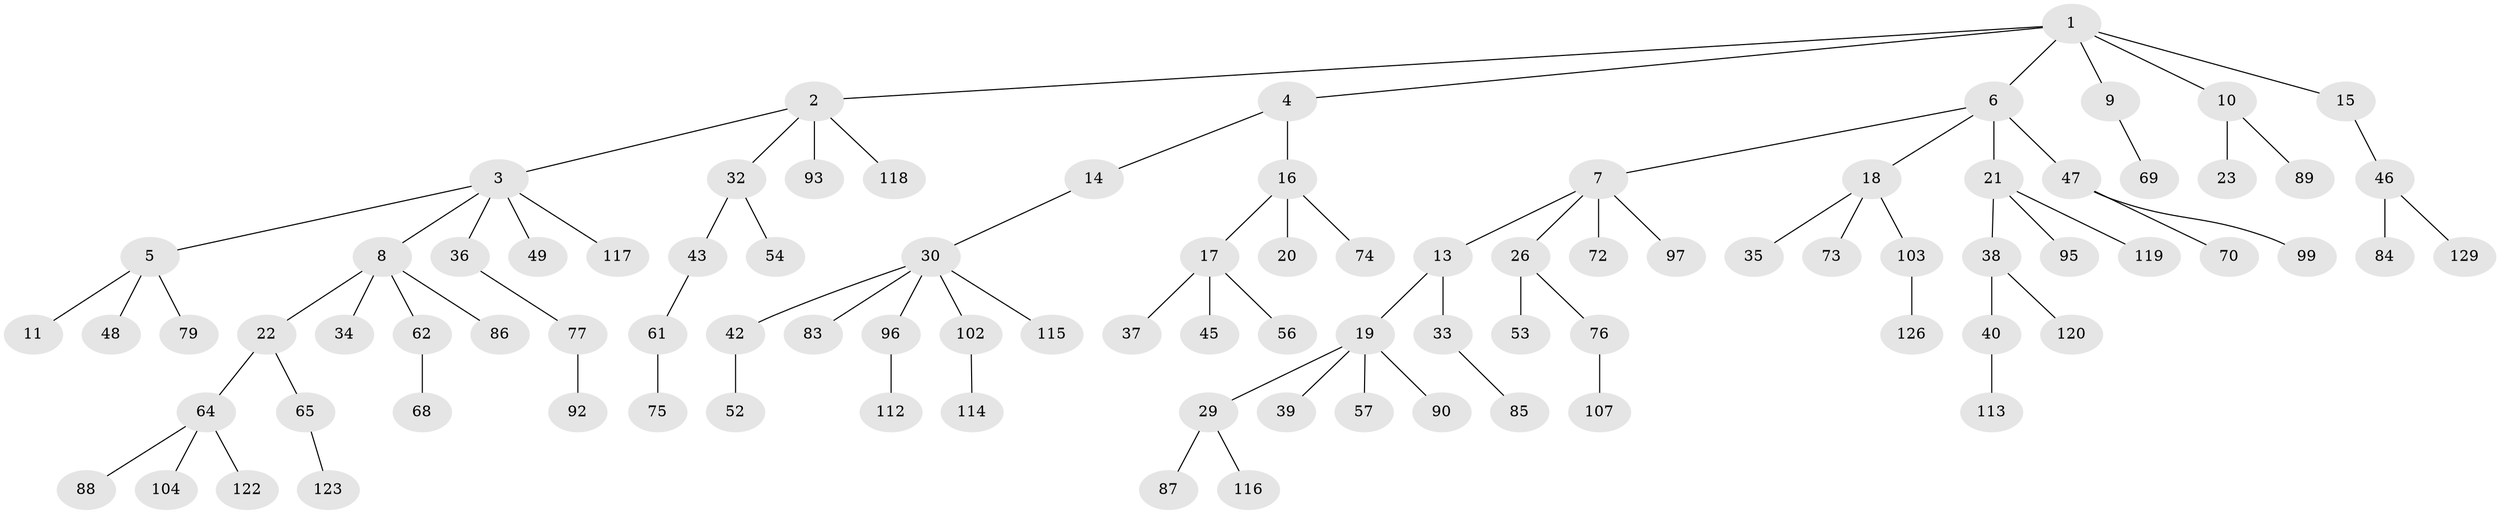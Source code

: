 // Generated by graph-tools (version 1.1) at 2025/52/02/27/25 19:52:10]
// undirected, 91 vertices, 90 edges
graph export_dot {
graph [start="1"]
  node [color=gray90,style=filled];
  1;
  2 [super="+44"];
  3 [super="+24"];
  4 [super="+58"];
  5 [super="+28"];
  6 [super="+55"];
  7 [super="+59"];
  8 [super="+12"];
  9 [super="+63"];
  10 [super="+41"];
  11 [super="+109"];
  13;
  14;
  15;
  16 [super="+66"];
  17 [super="+27"];
  18 [super="+25"];
  19 [super="+81"];
  20;
  21;
  22 [super="+98"];
  23 [super="+106"];
  26 [super="+50"];
  29 [super="+31"];
  30 [super="+60"];
  32;
  33;
  34;
  35;
  36 [super="+82"];
  37;
  38;
  39 [super="+51"];
  40 [super="+108"];
  42;
  43;
  45;
  46 [super="+91"];
  47 [super="+80"];
  48;
  49;
  52;
  53 [super="+71"];
  54 [super="+67"];
  56;
  57;
  61 [super="+94"];
  62;
  64 [super="+100"];
  65 [super="+78"];
  68;
  69;
  70;
  72 [super="+121"];
  73 [super="+130"];
  74;
  75;
  76;
  77 [super="+101"];
  79;
  83;
  84 [super="+128"];
  85;
  86 [super="+105"];
  87;
  88;
  89 [super="+111"];
  90;
  92;
  93 [super="+110"];
  95 [super="+124"];
  96;
  97;
  99;
  102;
  103;
  104;
  107 [super="+125"];
  112;
  113;
  114;
  115;
  116;
  117;
  118;
  119;
  120;
  122 [super="+127"];
  123;
  126 [super="+131"];
  129;
  1 -- 2;
  1 -- 4;
  1 -- 6;
  1 -- 9;
  1 -- 10;
  1 -- 15;
  2 -- 3;
  2 -- 32;
  2 -- 93;
  2 -- 118;
  3 -- 5;
  3 -- 8;
  3 -- 49;
  3 -- 117;
  3 -- 36;
  4 -- 14;
  4 -- 16;
  5 -- 11;
  5 -- 79;
  5 -- 48;
  6 -- 7;
  6 -- 18;
  6 -- 21;
  6 -- 47;
  7 -- 13;
  7 -- 26;
  7 -- 97;
  7 -- 72;
  8 -- 62;
  8 -- 86;
  8 -- 34;
  8 -- 22;
  9 -- 69;
  10 -- 23;
  10 -- 89;
  13 -- 19;
  13 -- 33;
  14 -- 30;
  15 -- 46;
  16 -- 17;
  16 -- 20;
  16 -- 74;
  17 -- 45;
  17 -- 56;
  17 -- 37;
  18 -- 73;
  18 -- 35;
  18 -- 103;
  19 -- 29;
  19 -- 39;
  19 -- 57;
  19 -- 90;
  21 -- 38;
  21 -- 95;
  21 -- 119;
  22 -- 64;
  22 -- 65;
  26 -- 53;
  26 -- 76;
  29 -- 87;
  29 -- 116;
  30 -- 42;
  30 -- 83;
  30 -- 96;
  30 -- 102;
  30 -- 115;
  32 -- 43;
  32 -- 54;
  33 -- 85;
  36 -- 77;
  38 -- 40;
  38 -- 120;
  40 -- 113;
  42 -- 52;
  43 -- 61;
  46 -- 84;
  46 -- 129;
  47 -- 70;
  47 -- 99;
  61 -- 75;
  62 -- 68;
  64 -- 88;
  64 -- 104;
  64 -- 122;
  65 -- 123;
  76 -- 107;
  77 -- 92;
  96 -- 112;
  102 -- 114;
  103 -- 126;
}
